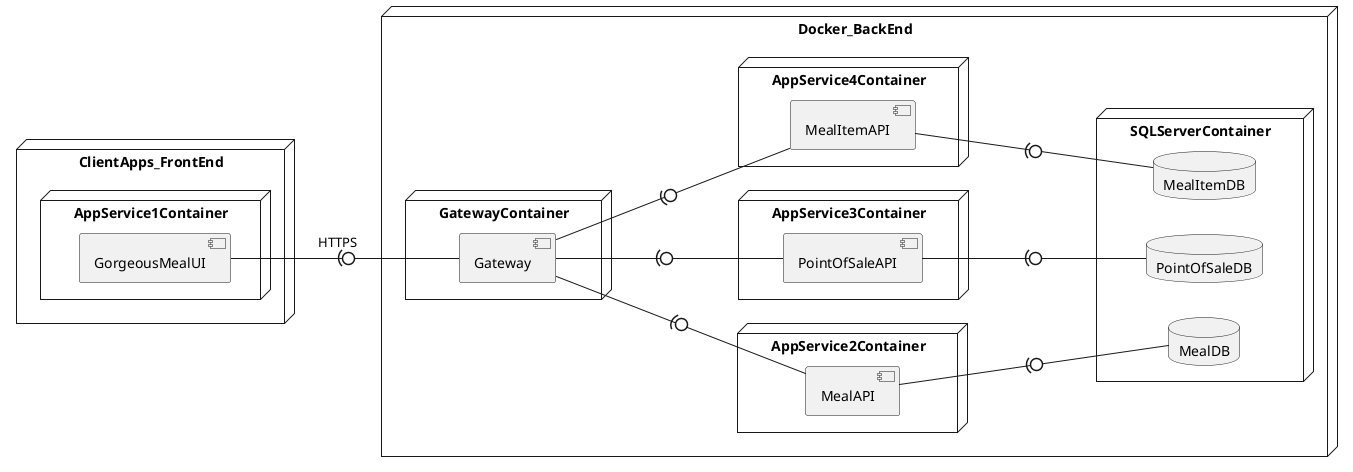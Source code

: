 @startuml DeploymentDiagram
left to right direction

node ClientApps_FrontEnd{
    node AppService1Container {
        component GorgeousMealUI
    }
}

node Docker_BackEnd{

    node GatewayContainer {
        component Gateway
    }

    node AppService2Container {
        component MealAPI
    }

    node AppService3Container {
        component PointOfSaleAPI
    }

    node AppService4Container {
        component MealItemAPI
    }

    node SQLServerContainer {
        database MealDB
        database PointOfSaleDB
        database MealItemDB
    }
}

GorgeousMealUI -(0- Gateway : HTTPS

Gateway -(0- MealAPI
Gateway -(0- PointOfSaleAPI
Gateway -(0- MealItemAPI

MealAPI -(0- MealDB
PointOfSaleAPI -(0- PointOfSaleDB
MealItemAPI -(0- MealItemDB

@enduml